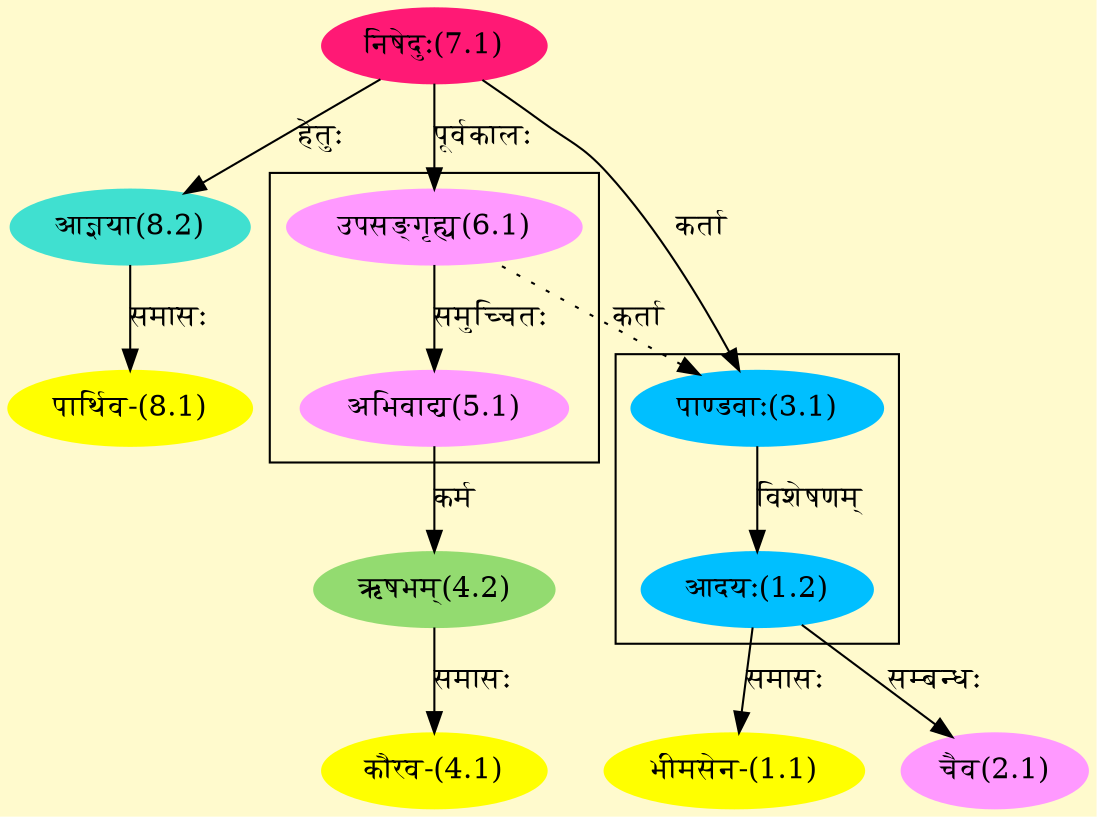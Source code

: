 digraph G{
rankdir=BT;
 compound=true;
 bgcolor="lemonchiffon1";

subgraph cluster_1{
Node1_2 [style=filled, color="#00BFFF" label = "आदयः(1.2)"]
Node3_1 [style=filled, color="#00BFFF" label = "पाण्डवाः(3.1)"]

}

subgraph cluster_2{
Node5_1 [style=filled, color="#FF99FF" label = "अभिवाद्य(5.1)"]
Node6_1 [style=filled, color="#FF99FF" label = "उपसङ्गृह्य(6.1)"]

}
Node1_1 [style=filled, color="#FFFF00" label = "भीमसेन-(1.1)"]
Node1_2 [style=filled, color="#00BFFF" label = "आदयः(1.2)"]
Node2_1 [style=filled, color="#FF99FF" label = "चैव(2.1)"]
Node3_1 [style=filled, color="#00BFFF" label = "पाण्डवाः(3.1)"]
Node7_1 [style=filled, color="#FF1975" label = "निषेदुः(7.1)"]
Node6_1 [style=filled, color="#FF99FF" label = "उपसङ्गृह्य(6.1)"]
Node4_1 [style=filled, color="#FFFF00" label = "कौरव-(4.1)"]
Node4_2 [style=filled, color="#93DB70" label = "ऋषभम्(4.2)"]
Node5_1 [style=filled, color="#FF99FF" label = "अभिवाद्य(5.1)"]
Node8_1 [style=filled, color="#FFFF00" label = "पार्थिव-(8.1)"]
Node8_2 [style=filled, color="#40E0D0" label = "आज्ञया(8.2)"]
/* Start of Relations section */

Node1_1 -> Node1_2 [  label="समासः"  dir="back" ]
Node1_2 -> Node3_1 [  label="विशेषणम्"  dir="back" ]
Node2_1 -> Node1_2 [  label="सम्बन्धः"  dir="back" ]
Node3_1 -> Node7_1 [  label="कर्ता"  dir="back" ]
Node3_1 -> Node6_1 [ style=dotted label="कर्ता"  dir="back" ]
Node4_1 -> Node4_2 [  label="समासः"  dir="back" ]
Node4_2 -> Node5_1 [  label="कर्म"  dir="back" ]
Node5_1 -> Node6_1 [  label="समुच्चितः"  dir="back" ]
Node6_1 -> Node7_1 [  label="पूर्वकालः"  dir="back" ]
Node8_1 -> Node8_2 [  label="समासः"  dir="back" ]
Node8_2 -> Node7_1 [  label="हेतुः"  dir="back" ]
}
